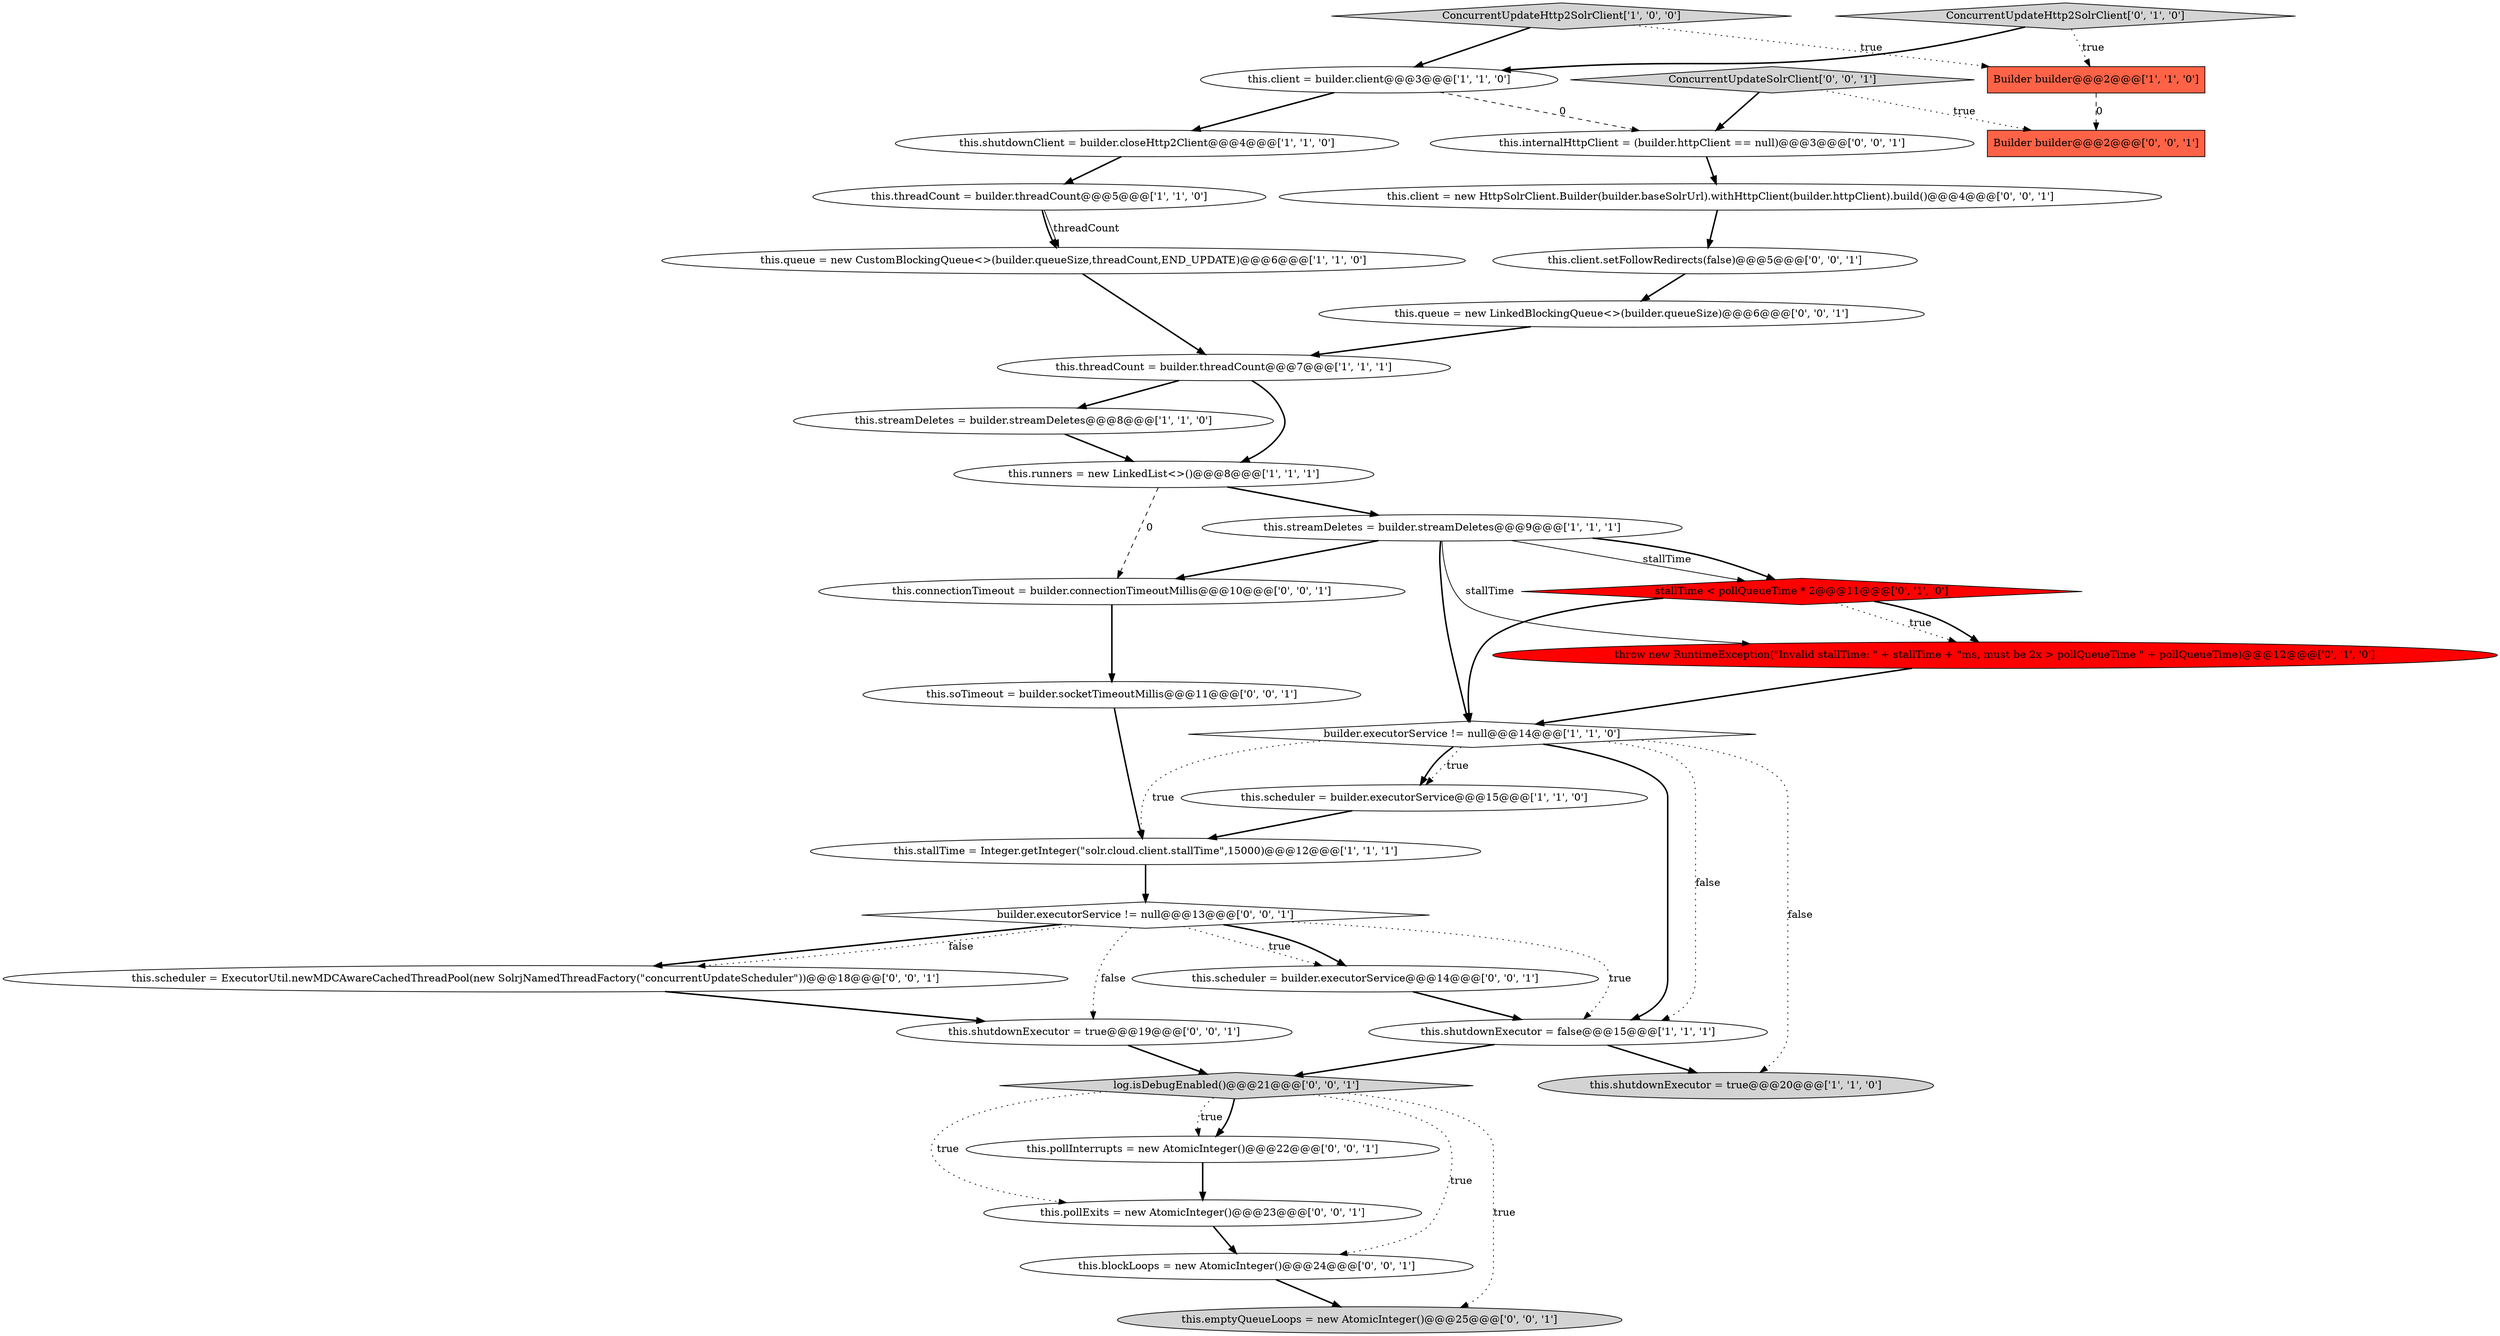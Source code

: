 digraph {
22 [style = filled, label = "this.soTimeout = builder.socketTimeoutMillis@@@11@@@['0', '0', '1']", fillcolor = white, shape = ellipse image = "AAA0AAABBB3BBB"];
28 [style = filled, label = "this.pollExits = new AtomicInteger()@@@23@@@['0', '0', '1']", fillcolor = white, shape = ellipse image = "AAA0AAABBB3BBB"];
8 [style = filled, label = "this.streamDeletes = builder.streamDeletes@@@8@@@['1', '1', '0']", fillcolor = white, shape = ellipse image = "AAA0AAABBB1BBB"];
7 [style = filled, label = "ConcurrentUpdateHttp2SolrClient['1', '0', '0']", fillcolor = lightgray, shape = diamond image = "AAA0AAABBB1BBB"];
4 [style = filled, label = "this.shutdownExecutor = true@@@20@@@['1', '1', '0']", fillcolor = lightgray, shape = ellipse image = "AAA0AAABBB1BBB"];
26 [style = filled, label = "builder.executorService != null@@@13@@@['0', '0', '1']", fillcolor = white, shape = diamond image = "AAA0AAABBB3BBB"];
3 [style = filled, label = "this.scheduler = builder.executorService@@@15@@@['1', '1', '0']", fillcolor = white, shape = ellipse image = "AAA0AAABBB1BBB"];
12 [style = filled, label = "this.shutdownExecutor = false@@@15@@@['1', '1', '1']", fillcolor = white, shape = ellipse image = "AAA0AAABBB1BBB"];
18 [style = filled, label = "this.internalHttpClient = (builder.httpClient == null)@@@3@@@['0', '0', '1']", fillcolor = white, shape = ellipse image = "AAA0AAABBB3BBB"];
20 [style = filled, label = "this.connectionTimeout = builder.connectionTimeoutMillis@@@10@@@['0', '0', '1']", fillcolor = white, shape = ellipse image = "AAA0AAABBB3BBB"];
27 [style = filled, label = "this.pollInterrupts = new AtomicInteger()@@@22@@@['0', '0', '1']", fillcolor = white, shape = ellipse image = "AAA0AAABBB3BBB"];
24 [style = filled, label = "this.shutdownExecutor = true@@@19@@@['0', '0', '1']", fillcolor = white, shape = ellipse image = "AAA0AAABBB3BBB"];
9 [style = filled, label = "Builder builder@@@2@@@['1', '1', '0']", fillcolor = tomato, shape = box image = "AAA0AAABBB1BBB"];
29 [style = filled, label = "this.client = new HttpSolrClient.Builder(builder.baseSolrUrl).withHttpClient(builder.httpClient).build()@@@4@@@['0', '0', '1']", fillcolor = white, shape = ellipse image = "AAA0AAABBB3BBB"];
30 [style = filled, label = "this.queue = new LinkedBlockingQueue<>(builder.queueSize)@@@6@@@['0', '0', '1']", fillcolor = white, shape = ellipse image = "AAA0AAABBB3BBB"];
15 [style = filled, label = "ConcurrentUpdateHttp2SolrClient['0', '1', '0']", fillcolor = lightgray, shape = diamond image = "AAA0AAABBB2BBB"];
6 [style = filled, label = "this.queue = new CustomBlockingQueue<>(builder.queueSize,threadCount,END_UPDATE)@@@6@@@['1', '1', '0']", fillcolor = white, shape = ellipse image = "AAA0AAABBB1BBB"];
25 [style = filled, label = "Builder builder@@@2@@@['0', '0', '1']", fillcolor = tomato, shape = box image = "AAA0AAABBB3BBB"];
16 [style = filled, label = "throw new RuntimeException(\"Invalid stallTime: \" + stallTime + \"ms, must be 2x > pollQueueTime \" + pollQueueTime)@@@12@@@['0', '1', '0']", fillcolor = red, shape = ellipse image = "AAA1AAABBB2BBB"];
14 [style = filled, label = "builder.executorService != null@@@14@@@['1', '1', '0']", fillcolor = white, shape = diamond image = "AAA0AAABBB1BBB"];
23 [style = filled, label = "ConcurrentUpdateSolrClient['0', '0', '1']", fillcolor = lightgray, shape = diamond image = "AAA0AAABBB3BBB"];
32 [style = filled, label = "this.scheduler = ExecutorUtil.newMDCAwareCachedThreadPool(new SolrjNamedThreadFactory(\"concurrentUpdateScheduler\"))@@@18@@@['0', '0', '1']", fillcolor = white, shape = ellipse image = "AAA0AAABBB3BBB"];
34 [style = filled, label = "this.blockLoops = new AtomicInteger()@@@24@@@['0', '0', '1']", fillcolor = white, shape = ellipse image = "AAA0AAABBB3BBB"];
0 [style = filled, label = "this.client = builder.client@@@3@@@['1', '1', '0']", fillcolor = white, shape = ellipse image = "AAA0AAABBB1BBB"];
33 [style = filled, label = "this.emptyQueueLoops = new AtomicInteger()@@@25@@@['0', '0', '1']", fillcolor = lightgray, shape = ellipse image = "AAA0AAABBB3BBB"];
13 [style = filled, label = "this.threadCount = builder.threadCount@@@5@@@['1', '1', '0']", fillcolor = white, shape = ellipse image = "AAA0AAABBB1BBB"];
17 [style = filled, label = "stallTime < pollQueueTime * 2@@@11@@@['0', '1', '0']", fillcolor = red, shape = diamond image = "AAA1AAABBB2BBB"];
11 [style = filled, label = "this.streamDeletes = builder.streamDeletes@@@9@@@['1', '1', '1']", fillcolor = white, shape = ellipse image = "AAA0AAABBB1BBB"];
31 [style = filled, label = "log.isDebugEnabled()@@@21@@@['0', '0', '1']", fillcolor = lightgray, shape = diamond image = "AAA0AAABBB3BBB"];
19 [style = filled, label = "this.scheduler = builder.executorService@@@14@@@['0', '0', '1']", fillcolor = white, shape = ellipse image = "AAA0AAABBB3BBB"];
21 [style = filled, label = "this.client.setFollowRedirects(false)@@@5@@@['0', '0', '1']", fillcolor = white, shape = ellipse image = "AAA0AAABBB3BBB"];
10 [style = filled, label = "this.stallTime = Integer.getInteger(\"solr.cloud.client.stallTime\",15000)@@@12@@@['1', '1', '1']", fillcolor = white, shape = ellipse image = "AAA0AAABBB1BBB"];
5 [style = filled, label = "this.runners = new LinkedList<>()@@@8@@@['1', '1', '1']", fillcolor = white, shape = ellipse image = "AAA0AAABBB1BBB"];
2 [style = filled, label = "this.shutdownClient = builder.closeHttp2Client@@@4@@@['1', '1', '0']", fillcolor = white, shape = ellipse image = "AAA0AAABBB1BBB"];
1 [style = filled, label = "this.threadCount = builder.threadCount@@@7@@@['1', '1', '1']", fillcolor = white, shape = ellipse image = "AAA0AAABBB1BBB"];
1->5 [style = bold, label=""];
14->3 [style = bold, label=""];
11->20 [style = bold, label=""];
1->8 [style = bold, label=""];
26->32 [style = bold, label=""];
30->1 [style = bold, label=""];
28->34 [style = bold, label=""];
19->12 [style = bold, label=""];
11->14 [style = bold, label=""];
27->28 [style = bold, label=""];
0->2 [style = bold, label=""];
34->33 [style = bold, label=""];
26->12 [style = dotted, label="true"];
26->24 [style = dotted, label="false"];
26->19 [style = dotted, label="true"];
7->0 [style = bold, label=""];
10->26 [style = bold, label=""];
21->30 [style = bold, label=""];
7->9 [style = dotted, label="true"];
26->19 [style = bold, label=""];
11->17 [style = solid, label="stallTime"];
31->33 [style = dotted, label="true"];
11->16 [style = solid, label="stallTime"];
29->21 [style = bold, label=""];
14->10 [style = dotted, label="true"];
15->9 [style = dotted, label="true"];
5->20 [style = dashed, label="0"];
20->22 [style = bold, label=""];
2->13 [style = bold, label=""];
17->16 [style = dotted, label="true"];
14->12 [style = dotted, label="false"];
6->1 [style = bold, label=""];
3->10 [style = bold, label=""];
18->29 [style = bold, label=""];
8->5 [style = bold, label=""];
12->4 [style = bold, label=""];
24->31 [style = bold, label=""];
31->27 [style = bold, label=""];
17->14 [style = bold, label=""];
26->32 [style = dotted, label="false"];
31->28 [style = dotted, label="true"];
15->0 [style = bold, label=""];
14->12 [style = bold, label=""];
9->25 [style = dashed, label="0"];
31->27 [style = dotted, label="true"];
22->10 [style = bold, label=""];
13->6 [style = solid, label="threadCount"];
14->3 [style = dotted, label="true"];
31->34 [style = dotted, label="true"];
0->18 [style = dashed, label="0"];
11->17 [style = bold, label=""];
16->14 [style = bold, label=""];
5->11 [style = bold, label=""];
13->6 [style = bold, label=""];
32->24 [style = bold, label=""];
14->4 [style = dotted, label="false"];
23->25 [style = dotted, label="true"];
23->18 [style = bold, label=""];
12->31 [style = bold, label=""];
17->16 [style = bold, label=""];
}
